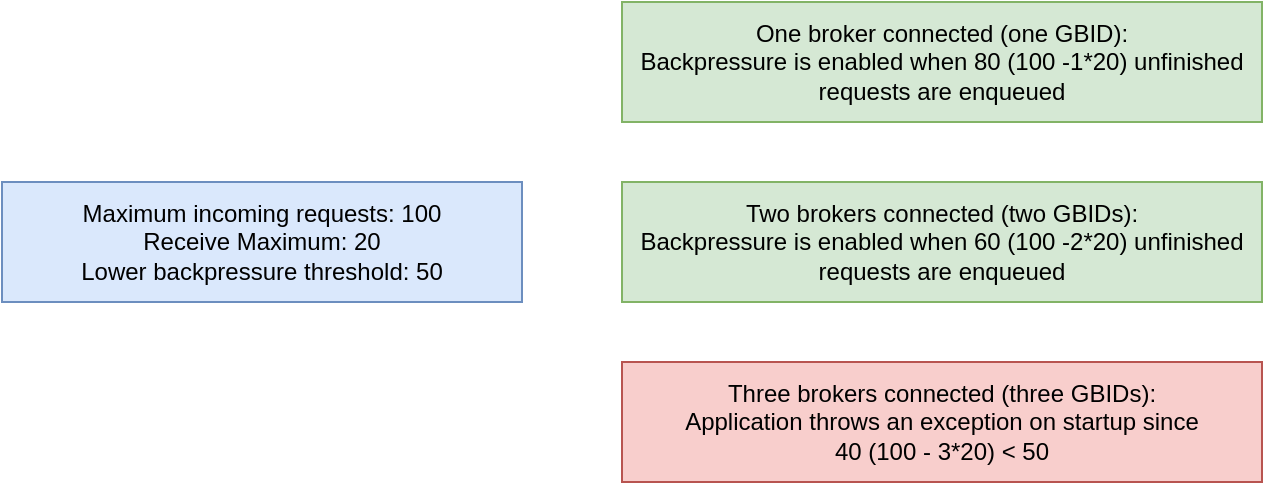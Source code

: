 <mxfile version="20.3.0" type="device"><diagram id="ixcs8CUH3cMshWc4EX6t" name="Seite-1"><mxGraphModel dx="1038" dy="649" grid="1" gridSize="10" guides="1" tooltips="1" connect="1" arrows="1" fold="1" page="1" pageScale="1" pageWidth="827" pageHeight="1169" math="0" shadow="0"><root><mxCell id="0"/><mxCell id="1" parent="0"/><mxCell id="etunlUQ-qgiH2LK4KjJw-1" value="Maximum incoming requests: 100&lt;br&gt;Receive Maximum: 20&lt;br&gt;Lower backpressure threshold: 50" style="rounded=0;whiteSpace=wrap;html=1;fillColor=#dae8fc;strokeColor=#6c8ebf;" vertex="1" parent="1"><mxGeometry x="100" y="230" width="260" height="60" as="geometry"/></mxCell><mxCell id="etunlUQ-qgiH2LK4KjJw-2" value="One broker connected (one GBID):&lt;br&gt;Backpressure is enabled when 80 (100 -1*20) unfinished requests are enqueued" style="rounded=0;whiteSpace=wrap;html=1;align=center;fillColor=#d5e8d4;strokeColor=#82b366;" vertex="1" parent="1"><mxGeometry x="410" y="140" width="320" height="60" as="geometry"/></mxCell><mxCell id="etunlUQ-qgiH2LK4KjJw-3" value="Two brokers connected (two GBIDs):&lt;br&gt;Backpressure is enabled when 60 (100 -2*20) unfinished requests are enqueued" style="rounded=0;whiteSpace=wrap;html=1;align=center;fillColor=#d5e8d4;strokeColor=#82b366;" vertex="1" parent="1"><mxGeometry x="410" y="230" width="320" height="60" as="geometry"/></mxCell><mxCell id="etunlUQ-qgiH2LK4KjJw-4" value="Three brokers connected (three GBIDs):&lt;br&gt;Application throws an exception on startup since&lt;br&gt;40 (100 - 3*20) &amp;lt; 50" style="rounded=0;whiteSpace=wrap;html=1;align=center;fillColor=#f8cecc;strokeColor=#b85450;" vertex="1" parent="1"><mxGeometry x="410" y="320" width="320" height="60" as="geometry"/></mxCell></root></mxGraphModel></diagram></mxfile>